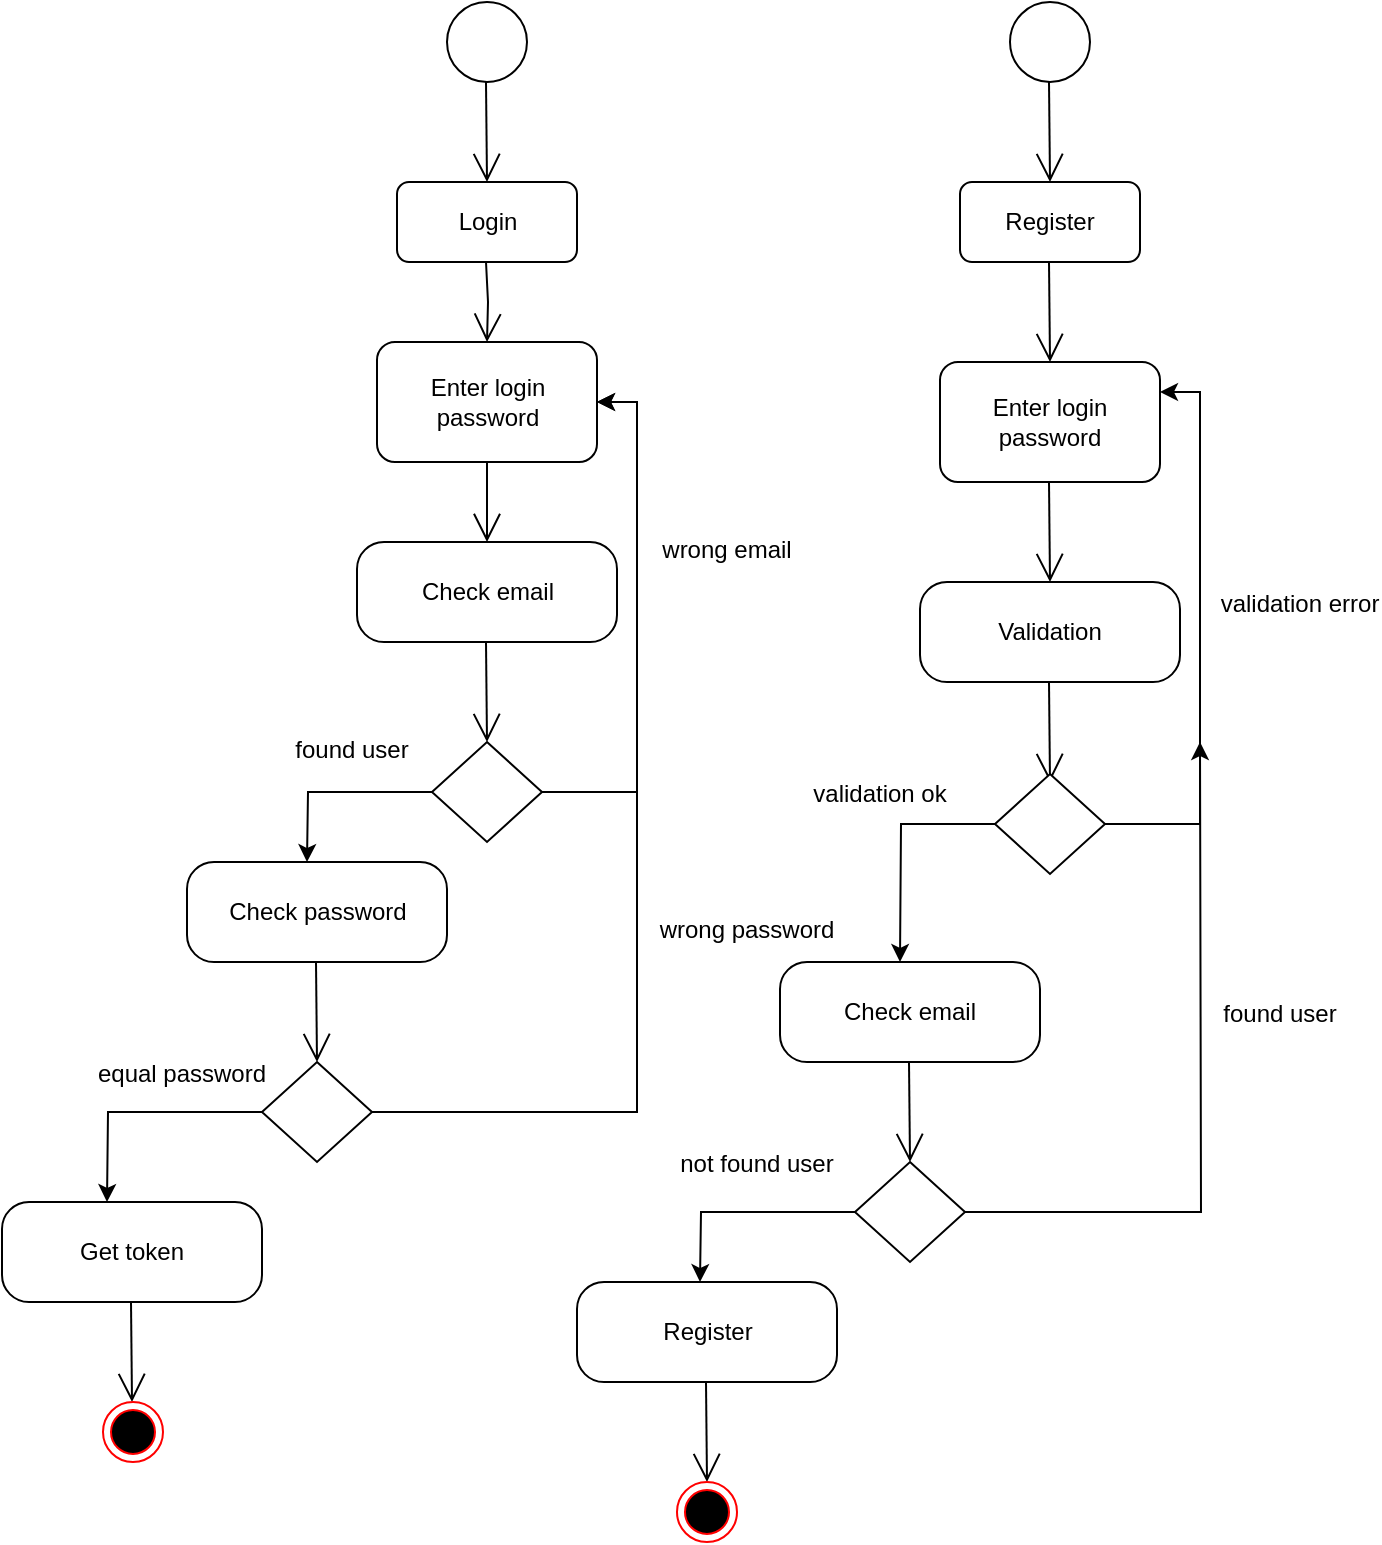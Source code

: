 <mxfile version="20.8.20" type="device"><diagram name="Страница 1" id="Vai1aQlHe_iKtbzaIku_"><mxGraphModel dx="1050" dy="573" grid="1" gridSize="10" guides="1" tooltips="1" connect="1" arrows="1" fold="1" page="1" pageScale="1" pageWidth="827" pageHeight="1169" math="0" shadow="0"><root><mxCell id="0"/><mxCell id="1" parent="0"/><mxCell id="YRFGRe2jtFPbOSKhuYFy-1" value="" style="ellipse;whiteSpace=wrap;html=1;aspect=fixed;" vertex="1" parent="1"><mxGeometry x="223.5" y="50" width="40" height="40" as="geometry"/></mxCell><mxCell id="YRFGRe2jtFPbOSKhuYFy-3" value="" style="endArrow=open;endFill=1;endSize=12;html=1;rounded=0;" edge="1" parent="1"><mxGeometry width="160" relative="1" as="geometry"><mxPoint x="243" y="90" as="sourcePoint"/><mxPoint x="243.5" y="140" as="targetPoint"/></mxGeometry></mxCell><mxCell id="YRFGRe2jtFPbOSKhuYFy-4" value="Login" style="rounded=1;whiteSpace=wrap;html=1;" vertex="1" parent="1"><mxGeometry x="198.5" y="140" width="90" height="40" as="geometry"/></mxCell><mxCell id="YRFGRe2jtFPbOSKhuYFy-5" value="" style="endArrow=open;endFill=1;endSize=12;html=1;rounded=0;entryX=0.5;entryY=0;entryDx=0;entryDy=0;" edge="1" parent="1" target="YRFGRe2jtFPbOSKhuYFy-6"><mxGeometry width="160" relative="1" as="geometry"><mxPoint x="243" y="180" as="sourcePoint"/><mxPoint x="243.5" y="230" as="targetPoint"/><Array as="points"><mxPoint x="244" y="200"/></Array></mxGeometry></mxCell><mxCell id="YRFGRe2jtFPbOSKhuYFy-6" value="Enter login password" style="rounded=1;whiteSpace=wrap;html=1;" vertex="1" parent="1"><mxGeometry x="188.5" y="220" width="110" height="60" as="geometry"/></mxCell><mxCell id="YRFGRe2jtFPbOSKhuYFy-7" value="" style="endArrow=open;endFill=1;endSize=12;html=1;rounded=0;" edge="1" parent="1"><mxGeometry width="160" relative="1" as="geometry"><mxPoint x="243.5" y="280" as="sourcePoint"/><mxPoint x="243.5" y="320" as="targetPoint"/></mxGeometry></mxCell><mxCell id="YRFGRe2jtFPbOSKhuYFy-14" style="edgeStyle=orthogonalEdgeStyle;rounded=0;orthogonalLoop=1;jettySize=auto;html=1;" edge="1" parent="1" source="YRFGRe2jtFPbOSKhuYFy-8"><mxGeometry relative="1" as="geometry"><mxPoint x="153.5" y="480" as="targetPoint"/></mxGeometry></mxCell><mxCell id="YRFGRe2jtFPbOSKhuYFy-8" value="" style="rhombus;whiteSpace=wrap;html=1;" vertex="1" parent="1"><mxGeometry x="216" y="420" width="55" height="50" as="geometry"/></mxCell><mxCell id="YRFGRe2jtFPbOSKhuYFy-9" value="Check email" style="rounded=1;whiteSpace=wrap;html=1;arcSize=27;" vertex="1" parent="1"><mxGeometry x="178.5" y="320" width="130" height="50" as="geometry"/></mxCell><mxCell id="YRFGRe2jtFPbOSKhuYFy-12" value="Check password" style="rounded=1;whiteSpace=wrap;html=1;arcSize=27;" vertex="1" parent="1"><mxGeometry x="93.5" y="480" width="130" height="50" as="geometry"/></mxCell><mxCell id="YRFGRe2jtFPbOSKhuYFy-18" style="edgeStyle=orthogonalEdgeStyle;rounded=0;orthogonalLoop=1;jettySize=auto;html=1;entryX=1;entryY=0.5;entryDx=0;entryDy=0;" edge="1" parent="1" target="YRFGRe2jtFPbOSKhuYFy-6"><mxGeometry relative="1" as="geometry"><mxPoint x="334" y="480" as="targetPoint"/><mxPoint x="271" y="445" as="sourcePoint"/><Array as="points"><mxPoint x="318.5" y="445"/><mxPoint x="318.5" y="250"/></Array></mxGeometry></mxCell><mxCell id="YRFGRe2jtFPbOSKhuYFy-19" value="found user" style="text;align=center;fontStyle=0;verticalAlign=middle;spacingLeft=3;spacingRight=3;strokeColor=none;rotatable=0;points=[[0,0.5],[1,0.5]];portConstraint=eastwest;" vertex="1" parent="1"><mxGeometry x="136" y="410" width="80" height="26" as="geometry"/></mxCell><mxCell id="YRFGRe2jtFPbOSKhuYFy-20" value="wrong email&#10;" style="text;align=center;fontStyle=0;verticalAlign=middle;spacingLeft=3;spacingRight=3;strokeColor=none;rotatable=0;points=[[0,0.5],[1,0.5]];portConstraint=eastwest;" vertex="1" parent="1"><mxGeometry x="323.5" y="320" width="80" height="20" as="geometry"/></mxCell><mxCell id="YRFGRe2jtFPbOSKhuYFy-24" value="" style="endArrow=open;endFill=1;endSize=12;html=1;rounded=0;" edge="1" parent="1"><mxGeometry width="160" relative="1" as="geometry"><mxPoint x="158" y="530" as="sourcePoint"/><mxPoint x="158.5" y="580" as="targetPoint"/></mxGeometry></mxCell><mxCell id="YRFGRe2jtFPbOSKhuYFy-27" style="edgeStyle=orthogonalEdgeStyle;rounded=0;orthogonalLoop=1;jettySize=auto;html=1;" edge="1" parent="1" source="YRFGRe2jtFPbOSKhuYFy-25"><mxGeometry relative="1" as="geometry"><mxPoint x="53.5" y="650" as="targetPoint"/></mxGeometry></mxCell><mxCell id="YRFGRe2jtFPbOSKhuYFy-28" style="edgeStyle=orthogonalEdgeStyle;rounded=0;orthogonalLoop=1;jettySize=auto;html=1;entryX=1;entryY=0.5;entryDx=0;entryDy=0;" edge="1" parent="1" source="YRFGRe2jtFPbOSKhuYFy-25" target="YRFGRe2jtFPbOSKhuYFy-6"><mxGeometry relative="1" as="geometry"/></mxCell><mxCell id="YRFGRe2jtFPbOSKhuYFy-25" value="" style="rhombus;whiteSpace=wrap;html=1;" vertex="1" parent="1"><mxGeometry x="131" y="580" width="55" height="50" as="geometry"/></mxCell><mxCell id="YRFGRe2jtFPbOSKhuYFy-26" value="Get token" style="rounded=1;whiteSpace=wrap;html=1;arcSize=27;" vertex="1" parent="1"><mxGeometry x="1" y="650" width="130" height="50" as="geometry"/></mxCell><mxCell id="YRFGRe2jtFPbOSKhuYFy-29" value="wrong password&#10;" style="text;align=center;fontStyle=0;verticalAlign=middle;spacingLeft=3;spacingRight=3;strokeColor=none;rotatable=0;points=[[0,0.5],[1,0.5]];portConstraint=eastwest;" vertex="1" parent="1"><mxGeometry x="333.5" y="510" width="80" height="20" as="geometry"/></mxCell><mxCell id="YRFGRe2jtFPbOSKhuYFy-30" value="" style="endArrow=open;endFill=1;endSize=12;html=1;rounded=0;" edge="1" parent="1"><mxGeometry width="160" relative="1" as="geometry"><mxPoint x="65.5" y="700" as="sourcePoint"/><mxPoint x="66" y="750" as="targetPoint"/></mxGeometry></mxCell><mxCell id="YRFGRe2jtFPbOSKhuYFy-31" value="" style="ellipse;html=1;shape=endState;fillColor=#000000;strokeColor=#ff0000;" vertex="1" parent="1"><mxGeometry x="51.5" y="750" width="30" height="30" as="geometry"/></mxCell><mxCell id="YRFGRe2jtFPbOSKhuYFy-32" value="" style="ellipse;whiteSpace=wrap;html=1;aspect=fixed;" vertex="1" parent="1"><mxGeometry x="505" y="50" width="40" height="40" as="geometry"/></mxCell><mxCell id="YRFGRe2jtFPbOSKhuYFy-33" value="" style="endArrow=open;endFill=1;endSize=12;html=1;rounded=0;" edge="1" parent="1"><mxGeometry width="160" relative="1" as="geometry"><mxPoint x="524.5" y="90" as="sourcePoint"/><mxPoint x="525" y="140" as="targetPoint"/></mxGeometry></mxCell><mxCell id="YRFGRe2jtFPbOSKhuYFy-34" value="Register" style="rounded=1;whiteSpace=wrap;html=1;" vertex="1" parent="1"><mxGeometry x="480" y="140" width="90" height="40" as="geometry"/></mxCell><mxCell id="YRFGRe2jtFPbOSKhuYFy-35" value="Enter login password" style="rounded=1;whiteSpace=wrap;html=1;" vertex="1" parent="1"><mxGeometry x="470" y="230" width="110" height="60" as="geometry"/></mxCell><mxCell id="YRFGRe2jtFPbOSKhuYFy-38" value="" style="endArrow=open;endFill=1;endSize=12;html=1;rounded=0;" edge="1" parent="1"><mxGeometry width="160" relative="1" as="geometry"><mxPoint x="524.5" y="180" as="sourcePoint"/><mxPoint x="525" y="230" as="targetPoint"/></mxGeometry></mxCell><mxCell id="YRFGRe2jtFPbOSKhuYFy-39" value="Validation" style="rounded=1;whiteSpace=wrap;html=1;arcSize=27;" vertex="1" parent="1"><mxGeometry x="460" y="340" width="130" height="50" as="geometry"/></mxCell><mxCell id="YRFGRe2jtFPbOSKhuYFy-40" value="" style="endArrow=open;endFill=1;endSize=12;html=1;rounded=0;" edge="1" parent="1"><mxGeometry width="160" relative="1" as="geometry"><mxPoint x="524.5" y="290" as="sourcePoint"/><mxPoint x="525" y="340" as="targetPoint"/></mxGeometry></mxCell><mxCell id="YRFGRe2jtFPbOSKhuYFy-42" value="" style="endArrow=open;endFill=1;endSize=12;html=1;rounded=0;" edge="1" parent="1"><mxGeometry width="160" relative="1" as="geometry"><mxPoint x="524.5" y="390" as="sourcePoint"/><mxPoint x="525" y="440" as="targetPoint"/></mxGeometry></mxCell><mxCell id="YRFGRe2jtFPbOSKhuYFy-47" style="edgeStyle=orthogonalEdgeStyle;rounded=0;orthogonalLoop=1;jettySize=auto;html=1;entryX=1;entryY=0.25;entryDx=0;entryDy=0;" edge="1" parent="1" source="YRFGRe2jtFPbOSKhuYFy-43" target="YRFGRe2jtFPbOSKhuYFy-35"><mxGeometry relative="1" as="geometry"><Array as="points"><mxPoint x="600" y="461"/><mxPoint x="600" y="245"/></Array></mxGeometry></mxCell><mxCell id="YRFGRe2jtFPbOSKhuYFy-50" style="edgeStyle=orthogonalEdgeStyle;rounded=0;orthogonalLoop=1;jettySize=auto;html=1;" edge="1" parent="1" source="YRFGRe2jtFPbOSKhuYFy-43"><mxGeometry relative="1" as="geometry"><mxPoint x="450" y="530" as="targetPoint"/></mxGeometry></mxCell><mxCell id="YRFGRe2jtFPbOSKhuYFy-43" value="" style="rhombus;whiteSpace=wrap;html=1;" vertex="1" parent="1"><mxGeometry x="497.5" y="436" width="55" height="50" as="geometry"/></mxCell><mxCell id="YRFGRe2jtFPbOSKhuYFy-46" value="" style="endArrow=open;endFill=1;endSize=12;html=1;rounded=0;" edge="1" parent="1"><mxGeometry width="160" relative="1" as="geometry"><mxPoint x="243" y="370" as="sourcePoint"/><mxPoint x="243.5" y="420" as="targetPoint"/></mxGeometry></mxCell><mxCell id="YRFGRe2jtFPbOSKhuYFy-48" value="validation error" style="text;align=center;fontStyle=0;verticalAlign=middle;spacingLeft=3;spacingRight=3;strokeColor=none;rotatable=0;points=[[0,0.5],[1,0.5]];portConstraint=eastwest;" vertex="1" parent="1"><mxGeometry x="610" y="340" width="80" height="20" as="geometry"/></mxCell><mxCell id="YRFGRe2jtFPbOSKhuYFy-49" value="Check email" style="rounded=1;whiteSpace=wrap;html=1;arcSize=27;" vertex="1" parent="1"><mxGeometry x="390" y="530" width="130" height="50" as="geometry"/></mxCell><mxCell id="YRFGRe2jtFPbOSKhuYFy-51" value="" style="endArrow=open;endFill=1;endSize=12;html=1;rounded=0;" edge="1" parent="1"><mxGeometry width="160" relative="1" as="geometry"><mxPoint x="454.5" y="580" as="sourcePoint"/><mxPoint x="455" y="630" as="targetPoint"/></mxGeometry></mxCell><mxCell id="YRFGRe2jtFPbOSKhuYFy-53" style="edgeStyle=orthogonalEdgeStyle;rounded=0;orthogonalLoop=1;jettySize=auto;html=1;" edge="1" parent="1" source="YRFGRe2jtFPbOSKhuYFy-52"><mxGeometry relative="1" as="geometry"><mxPoint x="600" y="420" as="targetPoint"/></mxGeometry></mxCell><mxCell id="YRFGRe2jtFPbOSKhuYFy-56" style="edgeStyle=orthogonalEdgeStyle;rounded=0;orthogonalLoop=1;jettySize=auto;html=1;" edge="1" parent="1" source="YRFGRe2jtFPbOSKhuYFy-52"><mxGeometry relative="1" as="geometry"><mxPoint x="350" y="690" as="targetPoint"/></mxGeometry></mxCell><mxCell id="YRFGRe2jtFPbOSKhuYFy-52" value="" style="rhombus;whiteSpace=wrap;html=1;" vertex="1" parent="1"><mxGeometry x="427.5" y="630" width="55" height="50" as="geometry"/></mxCell><mxCell id="YRFGRe2jtFPbOSKhuYFy-54" value="found user" style="text;align=center;fontStyle=0;verticalAlign=middle;spacingLeft=3;spacingRight=3;strokeColor=none;rotatable=0;points=[[0,0.5],[1,0.5]];portConstraint=eastwest;" vertex="1" parent="1"><mxGeometry x="600" y="545" width="80" height="20" as="geometry"/></mxCell><mxCell id="YRFGRe2jtFPbOSKhuYFy-55" value="Register" style="rounded=1;whiteSpace=wrap;html=1;arcSize=27;" vertex="1" parent="1"><mxGeometry x="288.5" y="690" width="130" height="50" as="geometry"/></mxCell><mxCell id="YRFGRe2jtFPbOSKhuYFy-57" value="" style="endArrow=open;endFill=1;endSize=12;html=1;rounded=0;" edge="1" parent="1"><mxGeometry width="160" relative="1" as="geometry"><mxPoint x="353" y="740" as="sourcePoint"/><mxPoint x="353.5" y="790" as="targetPoint"/></mxGeometry></mxCell><mxCell id="YRFGRe2jtFPbOSKhuYFy-58" value="" style="ellipse;html=1;shape=endState;fillColor=#000000;strokeColor=#ff0000;" vertex="1" parent="1"><mxGeometry x="338.5" y="790" width="30" height="30" as="geometry"/></mxCell><mxCell id="YRFGRe2jtFPbOSKhuYFy-59" value="equal password" style="text;align=center;fontStyle=0;verticalAlign=middle;spacingLeft=3;spacingRight=3;strokeColor=none;rotatable=0;points=[[0,0.5],[1,0.5]];portConstraint=eastwest;" vertex="1" parent="1"><mxGeometry x="51" y="572" width="80" height="26" as="geometry"/></mxCell><mxCell id="YRFGRe2jtFPbOSKhuYFy-60" value="not found user" style="text;align=center;fontStyle=0;verticalAlign=middle;spacingLeft=3;spacingRight=3;strokeColor=none;rotatable=0;points=[[0,0.5],[1,0.5]];portConstraint=eastwest;" vertex="1" parent="1"><mxGeometry x="338.5" y="620" width="80" height="20" as="geometry"/></mxCell><mxCell id="YRFGRe2jtFPbOSKhuYFy-61" value="validation ok" style="text;align=center;fontStyle=0;verticalAlign=middle;spacingLeft=3;spacingRight=3;strokeColor=none;rotatable=0;points=[[0,0.5],[1,0.5]];portConstraint=eastwest;" vertex="1" parent="1"><mxGeometry x="400" y="435" width="80" height="20" as="geometry"/></mxCell></root></mxGraphModel></diagram></mxfile>